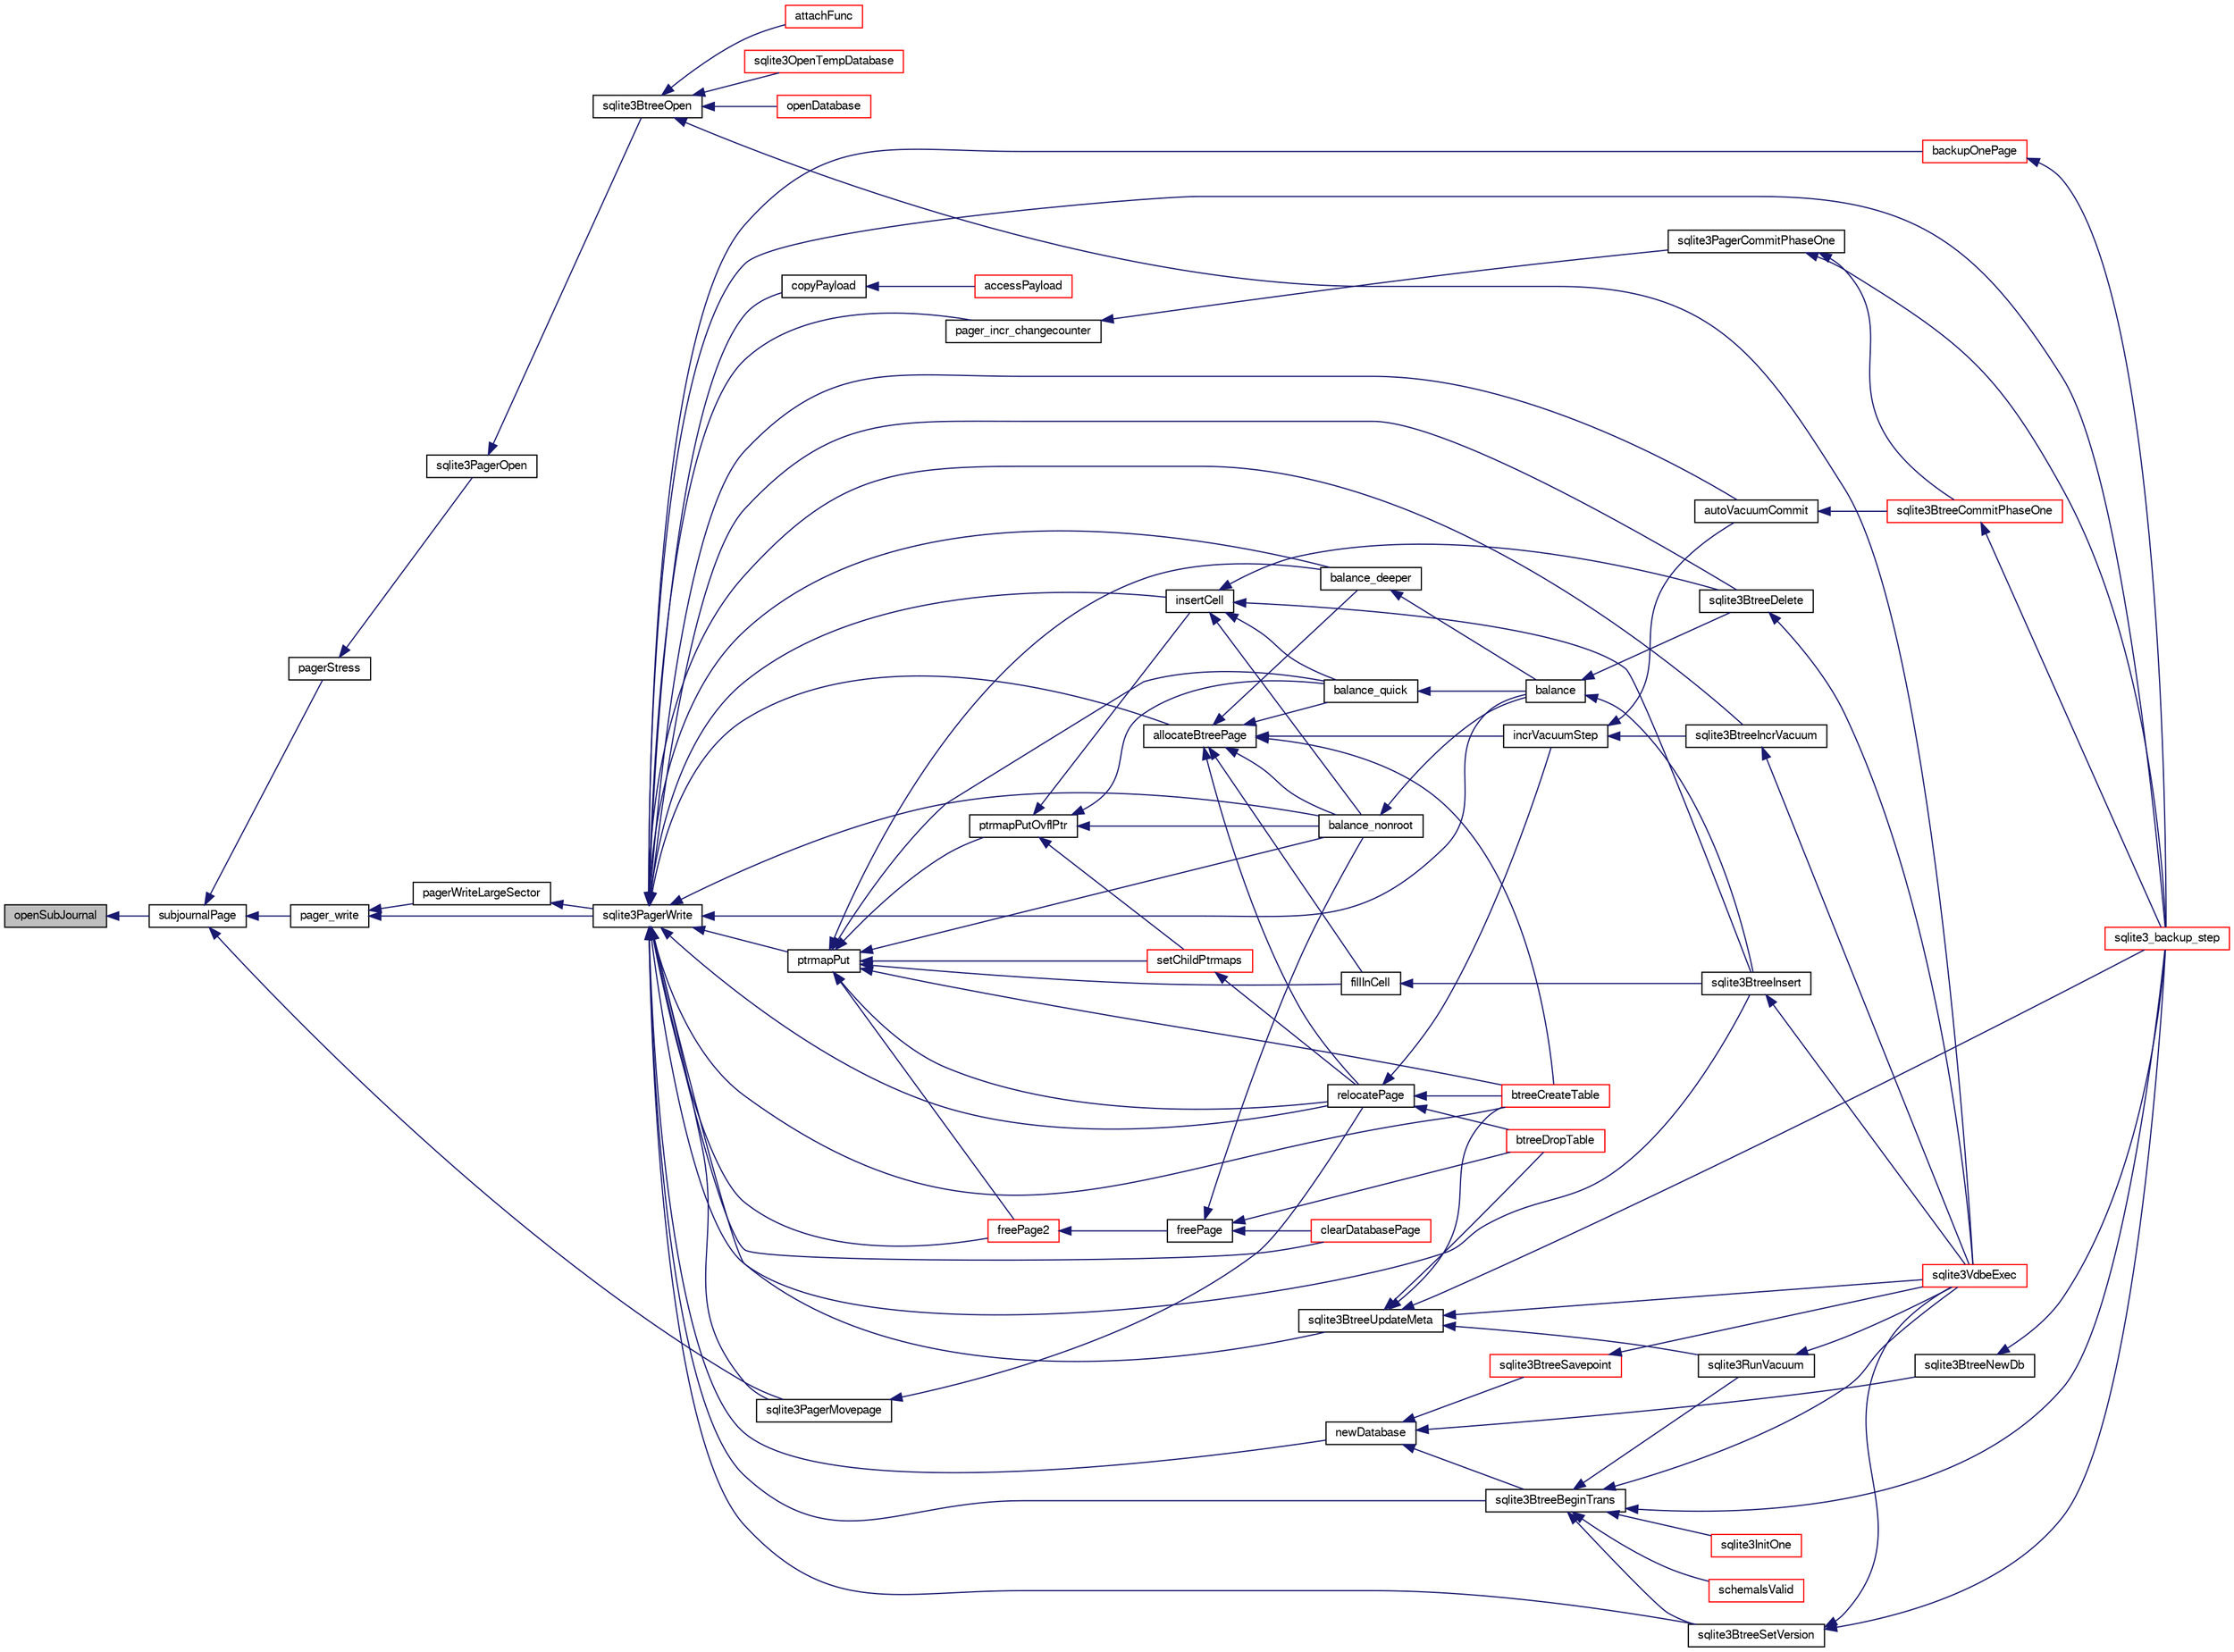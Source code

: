 digraph "openSubJournal"
{
  edge [fontname="FreeSans",fontsize="10",labelfontname="FreeSans",labelfontsize="10"];
  node [fontname="FreeSans",fontsize="10",shape=record];
  rankdir="LR";
  Node188514 [label="openSubJournal",height=0.2,width=0.4,color="black", fillcolor="grey75", style="filled", fontcolor="black"];
  Node188514 -> Node188515 [dir="back",color="midnightblue",fontsize="10",style="solid",fontname="FreeSans"];
  Node188515 [label="subjournalPage",height=0.2,width=0.4,color="black", fillcolor="white", style="filled",URL="$sqlite3_8c.html#a836f5a13ba09ee3f118ebe73b58591c4"];
  Node188515 -> Node188516 [dir="back",color="midnightblue",fontsize="10",style="solid",fontname="FreeSans"];
  Node188516 [label="pagerStress",height=0.2,width=0.4,color="black", fillcolor="white", style="filled",URL="$sqlite3_8c.html#abb21a3a371038e9e3e69af0f21a1b386"];
  Node188516 -> Node188517 [dir="back",color="midnightblue",fontsize="10",style="solid",fontname="FreeSans"];
  Node188517 [label="sqlite3PagerOpen",height=0.2,width=0.4,color="black", fillcolor="white", style="filled",URL="$sqlite3_8c.html#a5b4a74e8a1754922c482b7af19b30611"];
  Node188517 -> Node188518 [dir="back",color="midnightblue",fontsize="10",style="solid",fontname="FreeSans"];
  Node188518 [label="sqlite3BtreeOpen",height=0.2,width=0.4,color="black", fillcolor="white", style="filled",URL="$sqlite3_8c.html#a13dcb44dc34af6ce9d38de9c5aa975f9"];
  Node188518 -> Node188519 [dir="back",color="midnightblue",fontsize="10",style="solid",fontname="FreeSans"];
  Node188519 [label="sqlite3VdbeExec",height=0.2,width=0.4,color="red", fillcolor="white", style="filled",URL="$sqlite3_8c.html#a8ce40a614bdc56719c4d642b1e4dfb21"];
  Node188518 -> Node188547 [dir="back",color="midnightblue",fontsize="10",style="solid",fontname="FreeSans"];
  Node188547 [label="attachFunc",height=0.2,width=0.4,color="red", fillcolor="white", style="filled",URL="$sqlite3_8c.html#a69cb751a7da501b9a0aa37e0d7c3eaf7"];
  Node188518 -> Node188780 [dir="back",color="midnightblue",fontsize="10",style="solid",fontname="FreeSans"];
  Node188780 [label="sqlite3OpenTempDatabase",height=0.2,width=0.4,color="red", fillcolor="white", style="filled",URL="$sqlite3_8c.html#aaf3088380b731428b72d3b5777f93755"];
  Node188518 -> Node188754 [dir="back",color="midnightblue",fontsize="10",style="solid",fontname="FreeSans"];
  Node188754 [label="openDatabase",height=0.2,width=0.4,color="red", fillcolor="white", style="filled",URL="$sqlite3_8c.html#a6a9c3bc3a64234e863413f41db473758"];
  Node188515 -> Node188785 [dir="back",color="midnightblue",fontsize="10",style="solid",fontname="FreeSans"];
  Node188785 [label="pager_write",height=0.2,width=0.4,color="black", fillcolor="white", style="filled",URL="$sqlite3_8c.html#aa5dbf1a9dcccf0aa140b04b81325517f"];
  Node188785 -> Node188786 [dir="back",color="midnightblue",fontsize="10",style="solid",fontname="FreeSans"];
  Node188786 [label="pagerWriteLargeSector",height=0.2,width=0.4,color="black", fillcolor="white", style="filled",URL="$sqlite3_8c.html#a06334f0cc1c2dc95ffe29c2359928b92"];
  Node188786 -> Node188787 [dir="back",color="midnightblue",fontsize="10",style="solid",fontname="FreeSans"];
  Node188787 [label="sqlite3PagerWrite",height=0.2,width=0.4,color="black", fillcolor="white", style="filled",URL="$sqlite3_8c.html#ad4b8aee028ee99575b0748b299e04ed0"];
  Node188787 -> Node188788 [dir="back",color="midnightblue",fontsize="10",style="solid",fontname="FreeSans"];
  Node188788 [label="pager_incr_changecounter",height=0.2,width=0.4,color="black", fillcolor="white", style="filled",URL="$sqlite3_8c.html#add9f57a131d488bb6fc49dedc5a4df81"];
  Node188788 -> Node188789 [dir="back",color="midnightblue",fontsize="10",style="solid",fontname="FreeSans"];
  Node188789 [label="sqlite3PagerCommitPhaseOne",height=0.2,width=0.4,color="black", fillcolor="white", style="filled",URL="$sqlite3_8c.html#a2baf986bff9120486e9acc5951494ea7"];
  Node188789 -> Node188790 [dir="back",color="midnightblue",fontsize="10",style="solid",fontname="FreeSans"];
  Node188790 [label="sqlite3BtreeCommitPhaseOne",height=0.2,width=0.4,color="red", fillcolor="white", style="filled",URL="$sqlite3_8c.html#ae266cba101e64ad99a166f237532e262"];
  Node188790 -> Node188732 [dir="back",color="midnightblue",fontsize="10",style="solid",fontname="FreeSans"];
  Node188732 [label="sqlite3_backup_step",height=0.2,width=0.4,color="red", fillcolor="white", style="filled",URL="$sqlite3_8h.html#a1699b75e98d082eebc465a9e64c35269"];
  Node188789 -> Node188732 [dir="back",color="midnightblue",fontsize="10",style="solid",fontname="FreeSans"];
  Node188787 -> Node188793 [dir="back",color="midnightblue",fontsize="10",style="solid",fontname="FreeSans"];
  Node188793 [label="sqlite3PagerMovepage",height=0.2,width=0.4,color="black", fillcolor="white", style="filled",URL="$sqlite3_8c.html#a8cdedc7a185709301f12c4d7b305aa1e"];
  Node188793 -> Node188794 [dir="back",color="midnightblue",fontsize="10",style="solid",fontname="FreeSans"];
  Node188794 [label="relocatePage",height=0.2,width=0.4,color="black", fillcolor="white", style="filled",URL="$sqlite3_8c.html#af8fb5934ff87b02845c89350c57fd2bc"];
  Node188794 -> Node188795 [dir="back",color="midnightblue",fontsize="10",style="solid",fontname="FreeSans"];
  Node188795 [label="incrVacuumStep",height=0.2,width=0.4,color="black", fillcolor="white", style="filled",URL="$sqlite3_8c.html#a68a85130a567f1700dc0907ec9227892"];
  Node188795 -> Node188796 [dir="back",color="midnightblue",fontsize="10",style="solid",fontname="FreeSans"];
  Node188796 [label="sqlite3BtreeIncrVacuum",height=0.2,width=0.4,color="black", fillcolor="white", style="filled",URL="$sqlite3_8c.html#a0b4c98acfd785fc6d5dc5c3237030318"];
  Node188796 -> Node188519 [dir="back",color="midnightblue",fontsize="10",style="solid",fontname="FreeSans"];
  Node188795 -> Node188797 [dir="back",color="midnightblue",fontsize="10",style="solid",fontname="FreeSans"];
  Node188797 [label="autoVacuumCommit",height=0.2,width=0.4,color="black", fillcolor="white", style="filled",URL="$sqlite3_8c.html#a809d22c6311135ae3048adf41febaef0"];
  Node188797 -> Node188790 [dir="back",color="midnightblue",fontsize="10",style="solid",fontname="FreeSans"];
  Node188794 -> Node188798 [dir="back",color="midnightblue",fontsize="10",style="solid",fontname="FreeSans"];
  Node188798 [label="btreeCreateTable",height=0.2,width=0.4,color="red", fillcolor="white", style="filled",URL="$sqlite3_8c.html#a48e09eaac366a6b585edd02553872954"];
  Node188794 -> Node188800 [dir="back",color="midnightblue",fontsize="10",style="solid",fontname="FreeSans"];
  Node188800 [label="btreeDropTable",height=0.2,width=0.4,color="red", fillcolor="white", style="filled",URL="$sqlite3_8c.html#abba4061ea34842db278e91f537d2c2ff"];
  Node188787 -> Node188802 [dir="back",color="midnightblue",fontsize="10",style="solid",fontname="FreeSans"];
  Node188802 [label="ptrmapPut",height=0.2,width=0.4,color="black", fillcolor="white", style="filled",URL="$sqlite3_8c.html#ac16fbe55892f29324ac5d09957374ed0"];
  Node188802 -> Node188803 [dir="back",color="midnightblue",fontsize="10",style="solid",fontname="FreeSans"];
  Node188803 [label="ptrmapPutOvflPtr",height=0.2,width=0.4,color="black", fillcolor="white", style="filled",URL="$sqlite3_8c.html#a5b7cb112db531e0498aaddcbadb4985b"];
  Node188803 -> Node188804 [dir="back",color="midnightblue",fontsize="10",style="solid",fontname="FreeSans"];
  Node188804 [label="setChildPtrmaps",height=0.2,width=0.4,color="red", fillcolor="white", style="filled",URL="$sqlite3_8c.html#adf2ff6d11495ca47f88ace93f5be9d91"];
  Node188804 -> Node188794 [dir="back",color="midnightblue",fontsize="10",style="solid",fontname="FreeSans"];
  Node188803 -> Node188811 [dir="back",color="midnightblue",fontsize="10",style="solid",fontname="FreeSans"];
  Node188811 [label="insertCell",height=0.2,width=0.4,color="black", fillcolor="white", style="filled",URL="$sqlite3_8c.html#a16d3a955fe59894c541d500ddf92d7c0"];
  Node188811 -> Node188812 [dir="back",color="midnightblue",fontsize="10",style="solid",fontname="FreeSans"];
  Node188812 [label="balance_quick",height=0.2,width=0.4,color="black", fillcolor="white", style="filled",URL="$sqlite3_8c.html#a92f1869a02b8b9196e5ea7ed2e61c328"];
  Node188812 -> Node188807 [dir="back",color="midnightblue",fontsize="10",style="solid",fontname="FreeSans"];
  Node188807 [label="balance",height=0.2,width=0.4,color="black", fillcolor="white", style="filled",URL="$sqlite3_8c.html#a173f7c872fb68ccd3a20440d640b66c7"];
  Node188807 -> Node188808 [dir="back",color="midnightblue",fontsize="10",style="solid",fontname="FreeSans"];
  Node188808 [label="sqlite3BtreeInsert",height=0.2,width=0.4,color="black", fillcolor="white", style="filled",URL="$sqlite3_8c.html#aa6c6b68ed28d38984e5fa329794d7f02"];
  Node188808 -> Node188519 [dir="back",color="midnightblue",fontsize="10",style="solid",fontname="FreeSans"];
  Node188807 -> Node188809 [dir="back",color="midnightblue",fontsize="10",style="solid",fontname="FreeSans"];
  Node188809 [label="sqlite3BtreeDelete",height=0.2,width=0.4,color="black", fillcolor="white", style="filled",URL="$sqlite3_8c.html#a65c40cd7ec987dbd25392a180f388fe7"];
  Node188809 -> Node188519 [dir="back",color="midnightblue",fontsize="10",style="solid",fontname="FreeSans"];
  Node188811 -> Node188806 [dir="back",color="midnightblue",fontsize="10",style="solid",fontname="FreeSans"];
  Node188806 [label="balance_nonroot",height=0.2,width=0.4,color="black", fillcolor="white", style="filled",URL="$sqlite3_8c.html#a513ba5c0beb3462a4b60064469f1539d"];
  Node188806 -> Node188807 [dir="back",color="midnightblue",fontsize="10",style="solid",fontname="FreeSans"];
  Node188811 -> Node188808 [dir="back",color="midnightblue",fontsize="10",style="solid",fontname="FreeSans"];
  Node188811 -> Node188809 [dir="back",color="midnightblue",fontsize="10",style="solid",fontname="FreeSans"];
  Node188803 -> Node188812 [dir="back",color="midnightblue",fontsize="10",style="solid",fontname="FreeSans"];
  Node188803 -> Node188806 [dir="back",color="midnightblue",fontsize="10",style="solid",fontname="FreeSans"];
  Node188802 -> Node188804 [dir="back",color="midnightblue",fontsize="10",style="solid",fontname="FreeSans"];
  Node188802 -> Node188794 [dir="back",color="midnightblue",fontsize="10",style="solid",fontname="FreeSans"];
  Node188802 -> Node188813 [dir="back",color="midnightblue",fontsize="10",style="solid",fontname="FreeSans"];
  Node188813 [label="freePage2",height=0.2,width=0.4,color="red", fillcolor="white", style="filled",URL="$sqlite3_8c.html#a625a2c2bdaf95cdb3a7cb945201f7efb"];
  Node188813 -> Node188814 [dir="back",color="midnightblue",fontsize="10",style="solid",fontname="FreeSans"];
  Node188814 [label="freePage",height=0.2,width=0.4,color="black", fillcolor="white", style="filled",URL="$sqlite3_8c.html#ad98f5006fdec390948dd2966cf0cf12f"];
  Node188814 -> Node188806 [dir="back",color="midnightblue",fontsize="10",style="solid",fontname="FreeSans"];
  Node188814 -> Node188815 [dir="back",color="midnightblue",fontsize="10",style="solid",fontname="FreeSans"];
  Node188815 [label="clearDatabasePage",height=0.2,width=0.4,color="red", fillcolor="white", style="filled",URL="$sqlite3_8c.html#aecc3046a56feeeabd3ca93c0685e35d5"];
  Node188814 -> Node188800 [dir="back",color="midnightblue",fontsize="10",style="solid",fontname="FreeSans"];
  Node188802 -> Node188819 [dir="back",color="midnightblue",fontsize="10",style="solid",fontname="FreeSans"];
  Node188819 [label="fillInCell",height=0.2,width=0.4,color="black", fillcolor="white", style="filled",URL="$sqlite3_8c.html#ab66a77004cf93954f2aae7e52a4e51a7"];
  Node188819 -> Node188808 [dir="back",color="midnightblue",fontsize="10",style="solid",fontname="FreeSans"];
  Node188802 -> Node188812 [dir="back",color="midnightblue",fontsize="10",style="solid",fontname="FreeSans"];
  Node188802 -> Node188806 [dir="back",color="midnightblue",fontsize="10",style="solid",fontname="FreeSans"];
  Node188802 -> Node188810 [dir="back",color="midnightblue",fontsize="10",style="solid",fontname="FreeSans"];
  Node188810 [label="balance_deeper",height=0.2,width=0.4,color="black", fillcolor="white", style="filled",URL="$sqlite3_8c.html#af8eafba12a6ebc987cf6ae89f4cce1a8"];
  Node188810 -> Node188807 [dir="back",color="midnightblue",fontsize="10",style="solid",fontname="FreeSans"];
  Node188802 -> Node188798 [dir="back",color="midnightblue",fontsize="10",style="solid",fontname="FreeSans"];
  Node188787 -> Node188820 [dir="back",color="midnightblue",fontsize="10",style="solid",fontname="FreeSans"];
  Node188820 [label="newDatabase",height=0.2,width=0.4,color="black", fillcolor="white", style="filled",URL="$sqlite3_8c.html#a974c792d17dab330807b588197cae229"];
  Node188820 -> Node188821 [dir="back",color="midnightblue",fontsize="10",style="solid",fontname="FreeSans"];
  Node188821 [label="sqlite3BtreeNewDb",height=0.2,width=0.4,color="black", fillcolor="white", style="filled",URL="$sqlite3_8c.html#a08d2026f82b067753a698376c12c0324"];
  Node188821 -> Node188732 [dir="back",color="midnightblue",fontsize="10",style="solid",fontname="FreeSans"];
  Node188820 -> Node188822 [dir="back",color="midnightblue",fontsize="10",style="solid",fontname="FreeSans"];
  Node188822 [label="sqlite3BtreeBeginTrans",height=0.2,width=0.4,color="black", fillcolor="white", style="filled",URL="$sqlite3_8c.html#a52d6706df15c67c22aa7d0e290c16bf5"];
  Node188822 -> Node188823 [dir="back",color="midnightblue",fontsize="10",style="solid",fontname="FreeSans"];
  Node188823 [label="sqlite3BtreeSetVersion",height=0.2,width=0.4,color="black", fillcolor="white", style="filled",URL="$sqlite3_8c.html#a2db3061b5c557699a47415ca0342ba01"];
  Node188823 -> Node188732 [dir="back",color="midnightblue",fontsize="10",style="solid",fontname="FreeSans"];
  Node188823 -> Node188519 [dir="back",color="midnightblue",fontsize="10",style="solid",fontname="FreeSans"];
  Node188822 -> Node188732 [dir="back",color="midnightblue",fontsize="10",style="solid",fontname="FreeSans"];
  Node188822 -> Node188519 [dir="back",color="midnightblue",fontsize="10",style="solid",fontname="FreeSans"];
  Node188822 -> Node188545 [dir="back",color="midnightblue",fontsize="10",style="solid",fontname="FreeSans"];
  Node188545 [label="sqlite3InitOne",height=0.2,width=0.4,color="red", fillcolor="white", style="filled",URL="$sqlite3_8c.html#ac4318b25df65269906b0379251fe9b85"];
  Node188822 -> Node188730 [dir="back",color="midnightblue",fontsize="10",style="solid",fontname="FreeSans"];
  Node188730 [label="schemaIsValid",height=0.2,width=0.4,color="red", fillcolor="white", style="filled",URL="$sqlite3_8c.html#a7c466fe28e7ca6f46b8bf72c46d9738d"];
  Node188822 -> Node188705 [dir="back",color="midnightblue",fontsize="10",style="solid",fontname="FreeSans"];
  Node188705 [label="sqlite3RunVacuum",height=0.2,width=0.4,color="black", fillcolor="white", style="filled",URL="$sqlite3_8c.html#a5e83ddc7b3e7e8e79ad5d1fc92de1d2f"];
  Node188705 -> Node188519 [dir="back",color="midnightblue",fontsize="10",style="solid",fontname="FreeSans"];
  Node188820 -> Node188824 [dir="back",color="midnightblue",fontsize="10",style="solid",fontname="FreeSans"];
  Node188824 [label="sqlite3BtreeSavepoint",height=0.2,width=0.4,color="red", fillcolor="white", style="filled",URL="$sqlite3_8c.html#a4580edf7e5192abf64317a3931972115"];
  Node188824 -> Node188519 [dir="back",color="midnightblue",fontsize="10",style="solid",fontname="FreeSans"];
  Node188787 -> Node188822 [dir="back",color="midnightblue",fontsize="10",style="solid",fontname="FreeSans"];
  Node188787 -> Node188794 [dir="back",color="midnightblue",fontsize="10",style="solid",fontname="FreeSans"];
  Node188787 -> Node188796 [dir="back",color="midnightblue",fontsize="10",style="solid",fontname="FreeSans"];
  Node188787 -> Node188797 [dir="back",color="midnightblue",fontsize="10",style="solid",fontname="FreeSans"];
  Node188787 -> Node188826 [dir="back",color="midnightblue",fontsize="10",style="solid",fontname="FreeSans"];
  Node188826 [label="copyPayload",height=0.2,width=0.4,color="black", fillcolor="white", style="filled",URL="$sqlite3_8c.html#aedb2ad4326779a68bc8e012570bda430"];
  Node188826 -> Node188827 [dir="back",color="midnightblue",fontsize="10",style="solid",fontname="FreeSans"];
  Node188827 [label="accessPayload",height=0.2,width=0.4,color="red", fillcolor="white", style="filled",URL="$sqlite3_8c.html#acf70e6d3cb6afd54d677b3dffb6959d2"];
  Node188787 -> Node188848 [dir="back",color="midnightblue",fontsize="10",style="solid",fontname="FreeSans"];
  Node188848 [label="allocateBtreePage",height=0.2,width=0.4,color="black", fillcolor="white", style="filled",URL="$sqlite3_8c.html#ae84ce1103eabfe9455a6a59e6cec4a33"];
  Node188848 -> Node188794 [dir="back",color="midnightblue",fontsize="10",style="solid",fontname="FreeSans"];
  Node188848 -> Node188795 [dir="back",color="midnightblue",fontsize="10",style="solid",fontname="FreeSans"];
  Node188848 -> Node188819 [dir="back",color="midnightblue",fontsize="10",style="solid",fontname="FreeSans"];
  Node188848 -> Node188812 [dir="back",color="midnightblue",fontsize="10",style="solid",fontname="FreeSans"];
  Node188848 -> Node188806 [dir="back",color="midnightblue",fontsize="10",style="solid",fontname="FreeSans"];
  Node188848 -> Node188810 [dir="back",color="midnightblue",fontsize="10",style="solid",fontname="FreeSans"];
  Node188848 -> Node188798 [dir="back",color="midnightblue",fontsize="10",style="solid",fontname="FreeSans"];
  Node188787 -> Node188813 [dir="back",color="midnightblue",fontsize="10",style="solid",fontname="FreeSans"];
  Node188787 -> Node188811 [dir="back",color="midnightblue",fontsize="10",style="solid",fontname="FreeSans"];
  Node188787 -> Node188806 [dir="back",color="midnightblue",fontsize="10",style="solid",fontname="FreeSans"];
  Node188787 -> Node188810 [dir="back",color="midnightblue",fontsize="10",style="solid",fontname="FreeSans"];
  Node188787 -> Node188807 [dir="back",color="midnightblue",fontsize="10",style="solid",fontname="FreeSans"];
  Node188787 -> Node188808 [dir="back",color="midnightblue",fontsize="10",style="solid",fontname="FreeSans"];
  Node188787 -> Node188809 [dir="back",color="midnightblue",fontsize="10",style="solid",fontname="FreeSans"];
  Node188787 -> Node188798 [dir="back",color="midnightblue",fontsize="10",style="solid",fontname="FreeSans"];
  Node188787 -> Node188815 [dir="back",color="midnightblue",fontsize="10",style="solid",fontname="FreeSans"];
  Node188787 -> Node188849 [dir="back",color="midnightblue",fontsize="10",style="solid",fontname="FreeSans"];
  Node188849 [label="sqlite3BtreeUpdateMeta",height=0.2,width=0.4,color="black", fillcolor="white", style="filled",URL="$sqlite3_8c.html#a550ba529de456d619365377b5528641c"];
  Node188849 -> Node188798 [dir="back",color="midnightblue",fontsize="10",style="solid",fontname="FreeSans"];
  Node188849 -> Node188800 [dir="back",color="midnightblue",fontsize="10",style="solid",fontname="FreeSans"];
  Node188849 -> Node188732 [dir="back",color="midnightblue",fontsize="10",style="solid",fontname="FreeSans"];
  Node188849 -> Node188519 [dir="back",color="midnightblue",fontsize="10",style="solid",fontname="FreeSans"];
  Node188849 -> Node188705 [dir="back",color="midnightblue",fontsize="10",style="solid",fontname="FreeSans"];
  Node188787 -> Node188823 [dir="back",color="midnightblue",fontsize="10",style="solid",fontname="FreeSans"];
  Node188787 -> Node188850 [dir="back",color="midnightblue",fontsize="10",style="solid",fontname="FreeSans"];
  Node188850 [label="backupOnePage",height=0.2,width=0.4,color="red", fillcolor="white", style="filled",URL="$sqlite3_8c.html#a7efb6a8380d746b14e73db99ad3428a2"];
  Node188850 -> Node188732 [dir="back",color="midnightblue",fontsize="10",style="solid",fontname="FreeSans"];
  Node188787 -> Node188732 [dir="back",color="midnightblue",fontsize="10",style="solid",fontname="FreeSans"];
  Node188785 -> Node188787 [dir="back",color="midnightblue",fontsize="10",style="solid",fontname="FreeSans"];
  Node188515 -> Node188793 [dir="back",color="midnightblue",fontsize="10",style="solid",fontname="FreeSans"];
}
